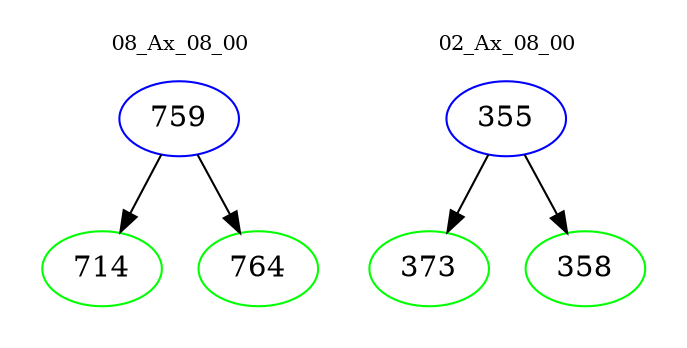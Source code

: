 digraph{
subgraph cluster_0 {
color = white
label = "08_Ax_08_00";
fontsize=10;
T0_759 [label="759", color="blue"]
T0_759 -> T0_714 [color="black"]
T0_714 [label="714", color="green"]
T0_759 -> T0_764 [color="black"]
T0_764 [label="764", color="green"]
}
subgraph cluster_1 {
color = white
label = "02_Ax_08_00";
fontsize=10;
T1_355 [label="355", color="blue"]
T1_355 -> T1_373 [color="black"]
T1_373 [label="373", color="green"]
T1_355 -> T1_358 [color="black"]
T1_358 [label="358", color="green"]
}
}
